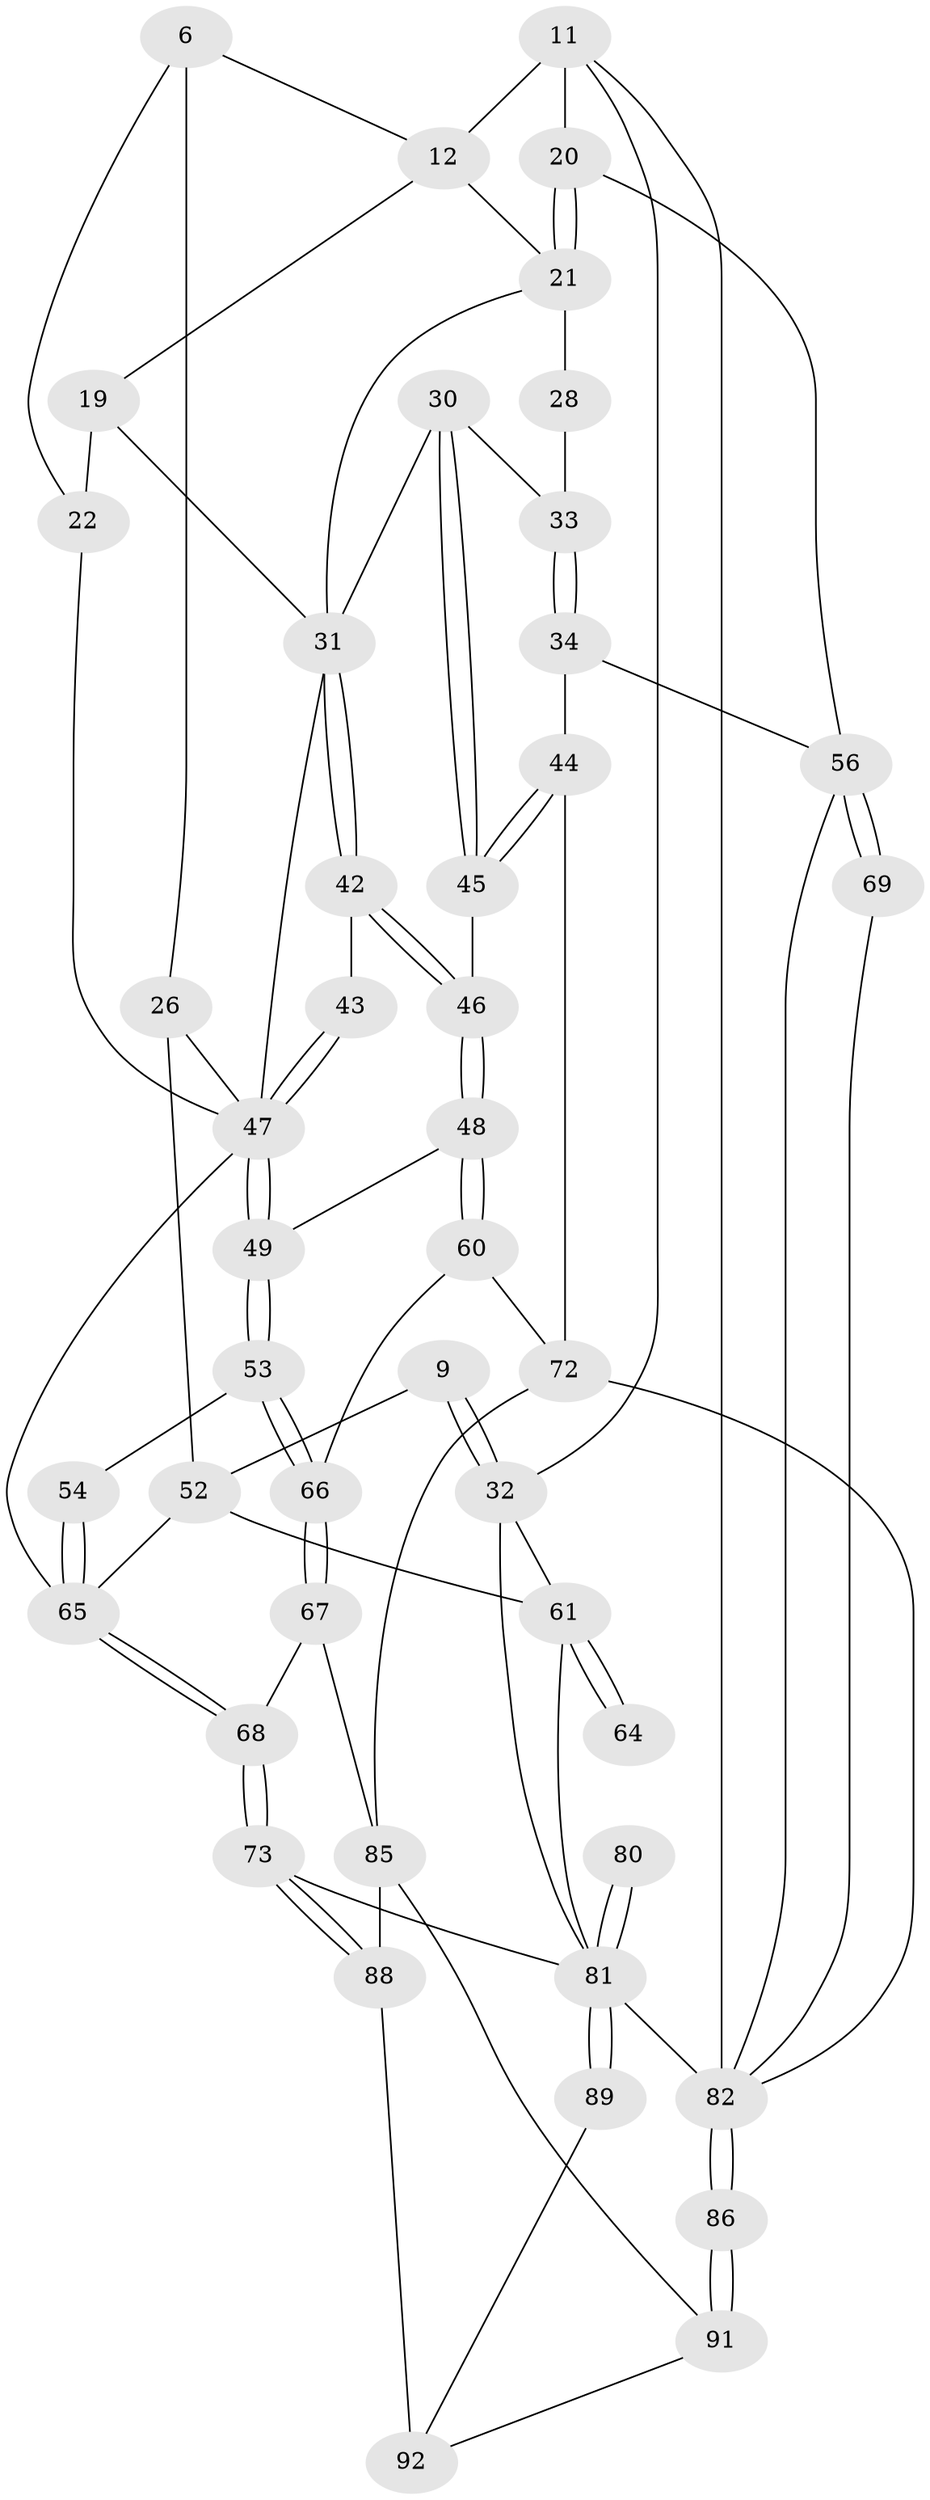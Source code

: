 // original degree distribution, {3: 0.03260869565217391, 6: 0.21739130434782608, 4: 0.21739130434782608, 5: 0.532608695652174}
// Generated by graph-tools (version 1.1) at 2025/01/03/09/25 05:01:51]
// undirected, 46 vertices, 98 edges
graph export_dot {
graph [start="1"]
  node [color=gray90,style=filled];
  6 [pos="+0.4827940880401763+0.003250320951950192"];
  9 [pos="+0.19413196920246495+0.19893339545907637"];
  11 [pos="+1+0",super="+2"];
  12 [pos="+0.768830452895823+0.16493387271056092",super="+10+5"];
  19 [pos="+0.7011146927741572+0.2922786518942156",super="+13"];
  20 [pos="+1+0"];
  21 [pos="+0.8830456356958126+0.21247617492870288",super="+16"];
  22 [pos="+0.6163291467538248+0.2858865930086715",super="+14"];
  26 [pos="+0.43903431487323324+0.3005068709525616",super="+7"];
  28 [pos="+0.8386032217450644+0.2960965989278964",super="+27"];
  30 [pos="+0.7852751761846235+0.3571631610950814"];
  31 [pos="+0.7673301962035156+0.34501964232420756",super="+17+18"];
  32 [pos="+0+0.2734442762560884",super="+4"];
  33 [pos="+0.9113628881832452+0.33222212849080784",super="+29"];
  34 [pos="+1+0.4702287431021367"];
  42 [pos="+0.721477335340643+0.3939455956663657"];
  43 [pos="+0.6979555022693683+0.40636736358786574"];
  44 [pos="+0.9415621388072074+0.48628686253151165"];
  45 [pos="+0.8506093301882584+0.47388724192680964"];
  46 [pos="+0.7993915910267944+0.4942352343359322"];
  47 [pos="+0.6646579049145144+0.4539026438888476",super="+37"];
  48 [pos="+0.7066320962952454+0.5453575886669596"];
  49 [pos="+0.6951414464242778+0.5417444578414953"];
  52 [pos="+0.26899481338985826+0.5443869752273918",super="+41+38"];
  53 [pos="+0.5847927917623671+0.582210712869017"];
  54 [pos="+0.5805710940261761+0.5814322934577243"];
  56 [pos="+1+0.9184674951509804",super="+36+35"];
  60 [pos="+0.7630922190215043+0.6714911239086855"];
  61 [pos="+0+0.5751944382231216",super="+40+58+57"];
  64 [pos="+0.01519889304783216+0.6060980369087715"];
  65 [pos="+0.48484759572670105+0.6857604024300353",super="+51+50"];
  66 [pos="+0.6163963105090375+0.6991171719697716"];
  67 [pos="+0.5861822752187525+0.7941514955082093"];
  68 [pos="+0.4585713473632241+0.7646312425992782"];
  69 [pos="+0.860640419255326+0.7505062553046894"];
  72 [pos="+0.8093867057904411+0.7439479409506999",super="+59"];
  73 [pos="+0.4159763603021128+0.7796406932688801"];
  80 [pos="+0.1401607000898292+0.7624929770128711"];
  81 [pos="+0.16625071896099458+1",super="+74+75+77+78"];
  82 [pos="+1+1",super="+70+55+71"];
  85 [pos="+0.6296429749661904+0.8707037625918566",super="+79"];
  86 [pos="+1+1",super="+83"];
  88 [pos="+0.4445084778654515+0.911897760305399",super="+87"];
  89 [pos="+0.09317424242143281+1"];
  91 [pos="+0.7088674729018837+1",super="+84"];
  92 [pos="+0.515482249387655+1",super="+90"];
  6 -- 22;
  6 -- 26;
  6 -- 12;
  9 -- 32 [weight=2];
  9 -- 32;
  9 -- 52;
  11 -- 20;
  11 -- 12 [weight=2];
  11 -- 32;
  11 -- 82;
  12 -- 19;
  12 -- 21;
  19 -- 22 [weight=2];
  19 -- 31;
  20 -- 21;
  20 -- 21;
  20 -- 56;
  21 -- 28 [weight=2];
  21 -- 31;
  22 -- 47;
  26 -- 52 [weight=2];
  26 -- 47;
  28 -- 33 [weight=2];
  30 -- 31;
  30 -- 45;
  30 -- 45;
  30 -- 33;
  31 -- 42;
  31 -- 42;
  31 -- 47;
  32 -- 61;
  32 -- 81;
  33 -- 34;
  33 -- 34;
  34 -- 44;
  34 -- 56;
  42 -- 43;
  42 -- 46;
  42 -- 46;
  43 -- 47 [weight=2];
  43 -- 47;
  44 -- 45;
  44 -- 45;
  44 -- 72;
  45 -- 46;
  46 -- 48;
  46 -- 48;
  47 -- 49;
  47 -- 49;
  47 -- 65;
  48 -- 49;
  48 -- 60;
  48 -- 60;
  49 -- 53;
  49 -- 53;
  52 -- 65;
  52 -- 61 [weight=2];
  53 -- 54;
  53 -- 66;
  53 -- 66;
  54 -- 65 [weight=2];
  54 -- 65;
  56 -- 69 [weight=2];
  56 -- 69;
  56 -- 82;
  60 -- 66;
  60 -- 72;
  61 -- 64 [weight=2];
  61 -- 64;
  61 -- 81 [weight=2];
  65 -- 68;
  65 -- 68;
  66 -- 67;
  66 -- 67;
  67 -- 68;
  67 -- 85;
  68 -- 73;
  68 -- 73;
  69 -- 82;
  72 -- 82;
  72 -- 85;
  73 -- 88;
  73 -- 88;
  73 -- 81;
  80 -- 81 [weight=3];
  80 -- 81;
  81 -- 89 [weight=2];
  81 -- 89;
  81 -- 82;
  82 -- 86 [weight=2];
  82 -- 86;
  85 -- 91;
  85 -- 88;
  86 -- 91 [weight=2];
  86 -- 91;
  88 -- 92 [weight=2];
  89 -- 92;
  91 -- 92;
}
